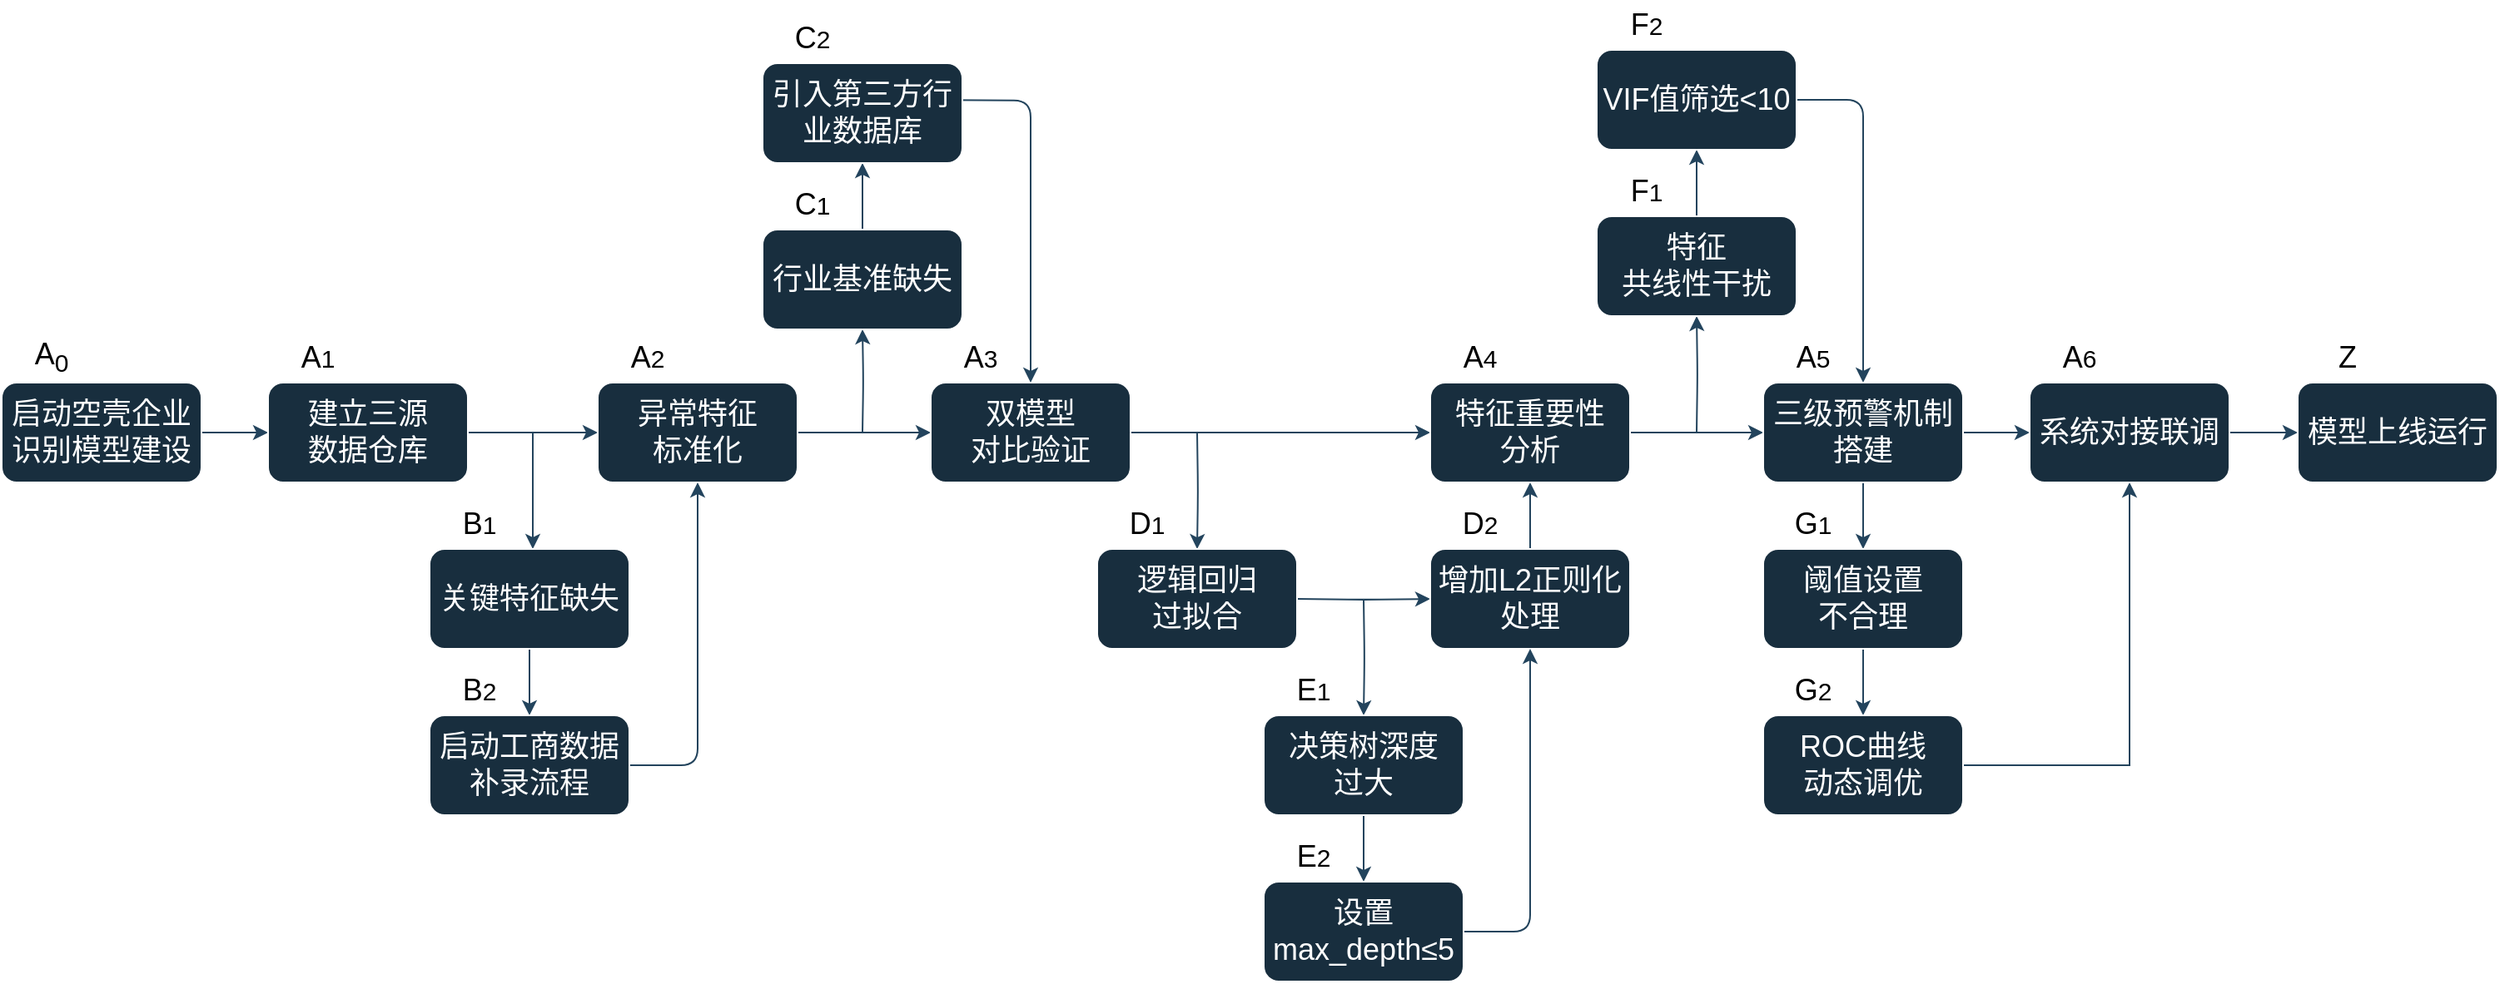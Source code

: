 <mxfile version="27.1.6">
  <diagram name="第 1 页" id="TJKE0MhXr6T1J9aUekOW">
    <mxGraphModel dx="1418" dy="1955" grid="1" gridSize="10" guides="1" tooltips="1" connect="1" arrows="1" fold="1" page="1" pageScale="1" pageWidth="827" pageHeight="1169" math="0" shadow="0">
      <root>
        <mxCell id="0" />
        <mxCell id="1" parent="0" />
        <mxCell id="BCoa8AJotRuoX6E0Mg1D-3" value="" style="edgeStyle=orthogonalEdgeStyle;rounded=1;orthogonalLoop=1;jettySize=auto;html=1;fontSize=18;labelBackgroundColor=none;strokeColor=#23445D;fontColor=default;fontStyle=0" parent="1" source="BCoa8AJotRuoX6E0Mg1D-1" target="BCoa8AJotRuoX6E0Mg1D-2" edge="1">
          <mxGeometry relative="1" as="geometry" />
        </mxCell>
        <mxCell id="BCoa8AJotRuoX6E0Mg1D-1" value="启动空壳企业识别模型建设" style="rounded=1;whiteSpace=wrap;html=1;fontSize=18;labelBackgroundColor=none;fillColor=#182E3E;strokeColor=#FFFFFF;fontColor=#FFFFFF;fontStyle=0" parent="1" vertex="1">
          <mxGeometry x="82" y="210" width="120" height="60" as="geometry" />
        </mxCell>
        <mxCell id="BCoa8AJotRuoX6E0Mg1D-5" value="" style="edgeStyle=orthogonalEdgeStyle;rounded=1;orthogonalLoop=1;jettySize=auto;html=1;fontSize=18;labelBackgroundColor=none;strokeColor=#23445D;fontColor=default;fontStyle=0;entryX=0;entryY=0.5;entryDx=0;entryDy=0;" parent="1" source="BCoa8AJotRuoX6E0Mg1D-2" target="BCoa8AJotRuoX6E0Mg1D-4" edge="1">
          <mxGeometry relative="1" as="geometry">
            <mxPoint x="402" y="240" as="targetPoint" />
          </mxGeometry>
        </mxCell>
        <mxCell id="BCoa8AJotRuoX6E0Mg1D-7" value="" style="edgeStyle=orthogonalEdgeStyle;rounded=1;orthogonalLoop=1;jettySize=auto;html=1;fontSize=18;labelBackgroundColor=none;strokeColor=#23445D;fontColor=default;fontStyle=0" parent="1" edge="1">
          <mxGeometry relative="1" as="geometry">
            <mxPoint x="401" y="240" as="sourcePoint" />
            <mxPoint x="401" y="310" as="targetPoint" />
          </mxGeometry>
        </mxCell>
        <mxCell id="BCoa8AJotRuoX6E0Mg1D-2" value="建立三源&lt;div&gt;数据仓库&lt;/div&gt;" style="rounded=1;whiteSpace=wrap;html=1;fontSize=18;labelBackgroundColor=none;fillColor=#182E3E;strokeColor=#FFFFFF;fontColor=#FFFFFF;fontStyle=0" parent="1" vertex="1">
          <mxGeometry x="242" y="210" width="120" height="60" as="geometry" />
        </mxCell>
        <mxCell id="BCoa8AJotRuoX6E0Mg1D-14" value="" style="edgeStyle=orthogonalEdgeStyle;rounded=1;orthogonalLoop=1;jettySize=auto;html=1;fontSize=18;labelBackgroundColor=none;strokeColor=#23445D;fontColor=default;fontStyle=0" parent="1" source="BCoa8AJotRuoX6E0Mg1D-4" target="BCoa8AJotRuoX6E0Mg1D-13" edge="1">
          <mxGeometry relative="1" as="geometry" />
        </mxCell>
        <mxCell id="BCoa8AJotRuoX6E0Mg1D-22" value="" style="edgeStyle=orthogonalEdgeStyle;rounded=1;orthogonalLoop=1;jettySize=auto;html=1;fontSize=18;labelBackgroundColor=none;strokeColor=#23445D;fontColor=default;fontStyle=0" parent="1" target="BCoa8AJotRuoX6E0Mg1D-21" edge="1">
          <mxGeometry relative="1" as="geometry">
            <mxPoint x="599" y="240" as="sourcePoint" />
          </mxGeometry>
        </mxCell>
        <mxCell id="BCoa8AJotRuoX6E0Mg1D-4" value="异常特征&lt;div&gt;标准化&lt;/div&gt;" style="rounded=1;whiteSpace=wrap;html=1;fontSize=18;labelBackgroundColor=none;fillColor=#182E3E;strokeColor=#FFFFFF;fontColor=#FFFFFF;fontStyle=0" parent="1" vertex="1">
          <mxGeometry x="440" y="210" width="120" height="60" as="geometry" />
        </mxCell>
        <mxCell id="BCoa8AJotRuoX6E0Mg1D-9" value="" style="edgeStyle=orthogonalEdgeStyle;rounded=1;orthogonalLoop=1;jettySize=auto;html=1;fontSize=18;labelBackgroundColor=none;strokeColor=#23445D;fontColor=default;fontStyle=0" parent="1" source="BCoa8AJotRuoX6E0Mg1D-6" target="BCoa8AJotRuoX6E0Mg1D-8" edge="1">
          <mxGeometry relative="1" as="geometry" />
        </mxCell>
        <mxCell id="BCoa8AJotRuoX6E0Mg1D-6" value="关键特征缺失" style="whiteSpace=wrap;html=1;rounded=1;fontSize=18;labelBackgroundColor=none;fillColor=#182E3E;strokeColor=#FFFFFF;fontColor=#FFFFFF;fontStyle=0" parent="1" vertex="1">
          <mxGeometry x="339" y="310" width="120" height="60" as="geometry" />
        </mxCell>
        <mxCell id="BCoa8AJotRuoX6E0Mg1D-12" style="edgeStyle=orthogonalEdgeStyle;rounded=1;orthogonalLoop=1;jettySize=auto;html=1;exitX=1;exitY=0.5;exitDx=0;exitDy=0;entryX=0.5;entryY=1;entryDx=0;entryDy=0;fontSize=18;labelBackgroundColor=none;strokeColor=#23445D;fontColor=default;fontStyle=0" parent="1" source="BCoa8AJotRuoX6E0Mg1D-8" target="BCoa8AJotRuoX6E0Mg1D-4" edge="1">
          <mxGeometry relative="1" as="geometry" />
        </mxCell>
        <mxCell id="BCoa8AJotRuoX6E0Mg1D-8" value="启动工商数据补录流程" style="whiteSpace=wrap;html=1;rounded=1;fontSize=18;labelBackgroundColor=none;fillColor=#182E3E;strokeColor=#FFFFFF;fontColor=#FFFFFF;fontStyle=0" parent="1" vertex="1">
          <mxGeometry x="339" y="410" width="120" height="60" as="geometry" />
        </mxCell>
        <mxCell id="BCoa8AJotRuoX6E0Mg1D-16" value="" style="edgeStyle=orthogonalEdgeStyle;rounded=1;orthogonalLoop=1;jettySize=auto;html=1;fontSize=18;labelBackgroundColor=none;strokeColor=#23445D;fontColor=default;fontStyle=0" parent="1" target="BCoa8AJotRuoX6E0Mg1D-15" edge="1">
          <mxGeometry relative="1" as="geometry">
            <mxPoint x="800" y="240" as="sourcePoint" />
          </mxGeometry>
        </mxCell>
        <mxCell id="BCoa8AJotRuoX6E0Mg1D-32" value="" style="edgeStyle=orthogonalEdgeStyle;rounded=1;orthogonalLoop=1;jettySize=auto;html=1;fontSize=18;labelBackgroundColor=none;strokeColor=#23445D;fontColor=default;fontStyle=0;exitX=1;exitY=0.5;exitDx=0;exitDy=0;" parent="1" source="BCoa8AJotRuoX6E0Mg1D-13" target="BCoa8AJotRuoX6E0Mg1D-31" edge="1">
          <mxGeometry relative="1" as="geometry">
            <mxPoint x="900" y="240" as="sourcePoint" />
          </mxGeometry>
        </mxCell>
        <mxCell id="BCoa8AJotRuoX6E0Mg1D-13" value="双模型&lt;div&gt;对比验证&lt;/div&gt;" style="whiteSpace=wrap;html=1;rounded=1;fontSize=18;labelBackgroundColor=none;fillColor=#182E3E;strokeColor=#FFFFFF;fontColor=#FFFFFF;fontStyle=0" parent="1" vertex="1">
          <mxGeometry x="640" y="210" width="120" height="60" as="geometry" />
        </mxCell>
        <mxCell id="BCoa8AJotRuoX6E0Mg1D-18" value="" style="edgeStyle=orthogonalEdgeStyle;rounded=1;orthogonalLoop=1;jettySize=auto;html=1;fontSize=18;labelBackgroundColor=none;strokeColor=#23445D;fontColor=default;fontStyle=0" parent="1" target="BCoa8AJotRuoX6E0Mg1D-17" edge="1">
          <mxGeometry relative="1" as="geometry">
            <mxPoint x="900" y="340" as="sourcePoint" />
          </mxGeometry>
        </mxCell>
        <mxCell id="BCoa8AJotRuoX6E0Mg1D-27" value="" style="edgeStyle=orthogonalEdgeStyle;rounded=1;orthogonalLoop=1;jettySize=auto;html=1;fontSize=18;labelBackgroundColor=none;strokeColor=#23445D;fontColor=default;fontStyle=0" parent="1" target="BCoa8AJotRuoX6E0Mg1D-26" edge="1">
          <mxGeometry relative="1" as="geometry">
            <mxPoint x="860" y="340" as="sourcePoint" />
          </mxGeometry>
        </mxCell>
        <mxCell id="BCoa8AJotRuoX6E0Mg1D-15" value="逻辑回归&lt;div&gt;过拟合&lt;/div&gt;" style="whiteSpace=wrap;html=1;rounded=1;fontSize=18;labelBackgroundColor=none;fillColor=#182E3E;strokeColor=#FFFFFF;fontColor=#FFFFFF;fontStyle=0" parent="1" vertex="1">
          <mxGeometry x="740" y="310" width="120" height="60" as="geometry" />
        </mxCell>
        <mxCell id="BCoa8AJotRuoX6E0Mg1D-29" value="" style="edgeStyle=orthogonalEdgeStyle;rounded=1;orthogonalLoop=1;jettySize=auto;html=1;fontSize=18;labelBackgroundColor=none;strokeColor=#23445D;fontColor=default;fontStyle=0;exitX=0.5;exitY=1;exitDx=0;exitDy=0;" parent="1" source="BCoa8AJotRuoX6E0Mg1D-17" target="BCoa8AJotRuoX6E0Mg1D-28" edge="1">
          <mxGeometry relative="1" as="geometry">
            <mxPoint x="920" y="440" as="sourcePoint" />
          </mxGeometry>
        </mxCell>
        <mxCell id="BCoa8AJotRuoX6E0Mg1D-17" value="决策树深度&lt;div&gt;过大&lt;/div&gt;" style="whiteSpace=wrap;html=1;rounded=1;fontSize=18;labelBackgroundColor=none;fillColor=#182E3E;strokeColor=#FFFFFF;fontColor=#FFFFFF;fontStyle=0" parent="1" vertex="1">
          <mxGeometry x="840" y="410" width="120" height="60" as="geometry" />
        </mxCell>
        <mxCell id="BCoa8AJotRuoX6E0Mg1D-24" value="" style="edgeStyle=orthogonalEdgeStyle;rounded=1;orthogonalLoop=1;jettySize=auto;html=1;fontSize=18;labelBackgroundColor=none;strokeColor=#23445D;fontColor=default;fontStyle=0" parent="1" source="BCoa8AJotRuoX6E0Mg1D-21" target="BCoa8AJotRuoX6E0Mg1D-23" edge="1">
          <mxGeometry relative="1" as="geometry" />
        </mxCell>
        <mxCell id="BCoa8AJotRuoX6E0Mg1D-21" value="行业基准缺失" style="rounded=1;whiteSpace=wrap;html=1;fontSize=18;labelBackgroundColor=none;fillColor=#182E3E;strokeColor=#FFFFFF;fontColor=#FFFFFF;fontStyle=0" parent="1" vertex="1">
          <mxGeometry x="539" y="118" width="120" height="60" as="geometry" />
        </mxCell>
        <mxCell id="BCoa8AJotRuoX6E0Mg1D-25" style="edgeStyle=orthogonalEdgeStyle;rounded=1;orthogonalLoop=1;jettySize=auto;html=1;exitX=1;exitY=0.5;exitDx=0;exitDy=0;entryX=0.5;entryY=0;entryDx=0;entryDy=0;fontSize=18;labelBackgroundColor=none;strokeColor=#23445D;fontColor=default;fontStyle=0" parent="1" target="BCoa8AJotRuoX6E0Mg1D-13" edge="1">
          <mxGeometry relative="1" as="geometry">
            <mxPoint x="629" y="40" as="sourcePoint" />
          </mxGeometry>
        </mxCell>
        <mxCell id="BCoa8AJotRuoX6E0Mg1D-23" value="引入第三方行业数据库" style="rounded=1;whiteSpace=wrap;html=1;fontSize=18;labelBackgroundColor=none;fillColor=#182E3E;strokeColor=#FFFFFF;fontColor=#FFFFFF;fontStyle=0" parent="1" vertex="1">
          <mxGeometry x="539" y="18" width="120" height="60" as="geometry" />
        </mxCell>
        <mxCell id="BCoa8AJotRuoX6E0Mg1D-33" style="edgeStyle=orthogonalEdgeStyle;rounded=1;orthogonalLoop=1;jettySize=auto;html=1;exitX=0.5;exitY=0;exitDx=0;exitDy=0;entryX=0.5;entryY=1;entryDx=0;entryDy=0;fontSize=18;labelBackgroundColor=none;strokeColor=#23445D;fontColor=default;fontStyle=0" parent="1" source="BCoa8AJotRuoX6E0Mg1D-26" target="BCoa8AJotRuoX6E0Mg1D-31" edge="1">
          <mxGeometry relative="1" as="geometry" />
        </mxCell>
        <mxCell id="BCoa8AJotRuoX6E0Mg1D-26" value="增加L2正则化处理" style="whiteSpace=wrap;html=1;rounded=1;fontSize=18;labelBackgroundColor=none;fillColor=#182E3E;strokeColor=#FFFFFF;fontColor=#FFFFFF;fontStyle=0" parent="1" vertex="1">
          <mxGeometry x="940" y="310" width="120" height="60" as="geometry" />
        </mxCell>
        <mxCell id="BCoa8AJotRuoX6E0Mg1D-30" style="edgeStyle=orthogonalEdgeStyle;rounded=1;orthogonalLoop=1;jettySize=auto;html=1;exitX=1;exitY=0.5;exitDx=0;exitDy=0;entryX=0.5;entryY=1;entryDx=0;entryDy=0;fontSize=18;labelBackgroundColor=none;strokeColor=#23445D;fontColor=default;fontStyle=0" parent="1" source="BCoa8AJotRuoX6E0Mg1D-28" target="BCoa8AJotRuoX6E0Mg1D-26" edge="1">
          <mxGeometry relative="1" as="geometry" />
        </mxCell>
        <mxCell id="BCoa8AJotRuoX6E0Mg1D-28" value="设置max_depth≤5" style="whiteSpace=wrap;html=1;rounded=1;fontSize=18;labelBackgroundColor=none;fillColor=#182E3E;strokeColor=#FFFFFF;fontColor=#FFFFFF;fontStyle=0" parent="1" vertex="1">
          <mxGeometry x="840" y="510" width="120" height="60" as="geometry" />
        </mxCell>
        <mxCell id="BCoa8AJotRuoX6E0Mg1D-35" value="" style="edgeStyle=orthogonalEdgeStyle;rounded=1;orthogonalLoop=1;jettySize=auto;html=1;fontSize=18;labelBackgroundColor=none;strokeColor=#23445D;fontColor=default;fontStyle=0" parent="1" target="BCoa8AJotRuoX6E0Mg1D-34" edge="1">
          <mxGeometry relative="1" as="geometry">
            <mxPoint x="1100" y="240" as="sourcePoint" />
          </mxGeometry>
        </mxCell>
        <mxCell id="QjI8LqXYQEjhRRhL-J8j-1" style="edgeStyle=orthogonalEdgeStyle;rounded=0;orthogonalLoop=1;jettySize=auto;html=1;exitX=1;exitY=0.5;exitDx=0;exitDy=0;labelBackgroundColor=none;strokeColor=#23445D;fontColor=default;fontStyle=0" parent="1" source="BCoa8AJotRuoX6E0Mg1D-31" target="BCoa8AJotRuoX6E0Mg1D-39" edge="1">
          <mxGeometry relative="1" as="geometry" />
        </mxCell>
        <mxCell id="BCoa8AJotRuoX6E0Mg1D-31" value="特征重要性&lt;div&gt;分析&lt;/div&gt;" style="whiteSpace=wrap;html=1;rounded=1;fontSize=18;labelBackgroundColor=none;fillColor=#182E3E;strokeColor=#FFFFFF;fontColor=#FFFFFF;fontStyle=0" parent="1" vertex="1">
          <mxGeometry x="940" y="210" width="120" height="60" as="geometry" />
        </mxCell>
        <mxCell id="BCoa8AJotRuoX6E0Mg1D-37" value="" style="edgeStyle=orthogonalEdgeStyle;rounded=1;orthogonalLoop=1;jettySize=auto;html=1;fontSize=18;labelBackgroundColor=none;strokeColor=#23445D;fontColor=default;fontStyle=0" parent="1" source="BCoa8AJotRuoX6E0Mg1D-34" target="BCoa8AJotRuoX6E0Mg1D-36" edge="1">
          <mxGeometry relative="1" as="geometry" />
        </mxCell>
        <mxCell id="BCoa8AJotRuoX6E0Mg1D-34" value="特征&lt;div&gt;共线性干扰&lt;/div&gt;" style="whiteSpace=wrap;html=1;rounded=1;fontSize=18;labelBackgroundColor=none;fillColor=#182E3E;strokeColor=#FFFFFF;fontColor=#FFFFFF;fontStyle=0" parent="1" vertex="1">
          <mxGeometry x="1040" y="110" width="120" height="60" as="geometry" />
        </mxCell>
        <mxCell id="BCoa8AJotRuoX6E0Mg1D-41" style="edgeStyle=orthogonalEdgeStyle;rounded=1;orthogonalLoop=1;jettySize=auto;html=1;exitX=1;exitY=0.5;exitDx=0;exitDy=0;entryX=0.5;entryY=0;entryDx=0;entryDy=0;fontSize=18;labelBackgroundColor=none;strokeColor=#23445D;fontColor=default;fontStyle=0" parent="1" source="BCoa8AJotRuoX6E0Mg1D-36" target="BCoa8AJotRuoX6E0Mg1D-39" edge="1">
          <mxGeometry relative="1" as="geometry" />
        </mxCell>
        <mxCell id="BCoa8AJotRuoX6E0Mg1D-36" value="VIF值筛选&amp;lt;10" style="whiteSpace=wrap;html=1;rounded=1;fontSize=18;labelBackgroundColor=none;fillColor=#182E3E;strokeColor=#FFFFFF;fontColor=#FFFFFF;fontStyle=0" parent="1" vertex="1">
          <mxGeometry x="1040" y="10" width="120" height="60" as="geometry" />
        </mxCell>
        <mxCell id="BCoa8AJotRuoX6E0Mg1D-43" value="" style="edgeStyle=orthogonalEdgeStyle;rounded=1;orthogonalLoop=1;jettySize=auto;html=1;fontSize=18;labelBackgroundColor=none;strokeColor=#23445D;fontColor=default;fontStyle=0" parent="1" source="BCoa8AJotRuoX6E0Mg1D-39" target="BCoa8AJotRuoX6E0Mg1D-42" edge="1">
          <mxGeometry relative="1" as="geometry" />
        </mxCell>
        <mxCell id="BCoa8AJotRuoX6E0Mg1D-47" value="" style="edgeStyle=orthogonalEdgeStyle;rounded=1;orthogonalLoop=1;jettySize=auto;html=1;fontSize=18;labelBackgroundColor=none;strokeColor=#23445D;fontColor=default;fontStyle=0" parent="1" source="BCoa8AJotRuoX6E0Mg1D-39" target="BCoa8AJotRuoX6E0Mg1D-46" edge="1">
          <mxGeometry relative="1" as="geometry" />
        </mxCell>
        <mxCell id="BCoa8AJotRuoX6E0Mg1D-39" value="三级预警机制搭建" style="whiteSpace=wrap;html=1;rounded=1;fontSize=18;labelBackgroundColor=none;fillColor=#182E3E;strokeColor=#FFFFFF;fontColor=#FFFFFF;fontStyle=0" parent="1" vertex="1">
          <mxGeometry x="1140" y="210" width="120" height="60" as="geometry" />
        </mxCell>
        <mxCell id="BCoa8AJotRuoX6E0Mg1D-45" value="" style="edgeStyle=orthogonalEdgeStyle;rounded=1;orthogonalLoop=1;jettySize=auto;html=1;fontSize=18;labelBackgroundColor=none;strokeColor=#23445D;fontColor=default;fontStyle=0" parent="1" source="BCoa8AJotRuoX6E0Mg1D-42" target="BCoa8AJotRuoX6E0Mg1D-44" edge="1">
          <mxGeometry relative="1" as="geometry" />
        </mxCell>
        <mxCell id="BCoa8AJotRuoX6E0Mg1D-42" value="阈值设置&lt;div&gt;不合理&lt;/div&gt;" style="whiteSpace=wrap;html=1;rounded=1;fontSize=18;labelBackgroundColor=none;fillColor=#182E3E;strokeColor=#FFFFFF;fontColor=#FFFFFF;fontStyle=0" parent="1" vertex="1">
          <mxGeometry x="1140" y="310" width="120" height="60" as="geometry" />
        </mxCell>
        <mxCell id="QjI8LqXYQEjhRRhL-J8j-2" style="edgeStyle=orthogonalEdgeStyle;rounded=0;orthogonalLoop=1;jettySize=auto;html=1;exitX=1;exitY=0.5;exitDx=0;exitDy=0;entryX=0.5;entryY=1;entryDx=0;entryDy=0;labelBackgroundColor=none;strokeColor=#23445D;fontColor=default;fontStyle=0" parent="1" source="BCoa8AJotRuoX6E0Mg1D-44" target="BCoa8AJotRuoX6E0Mg1D-46" edge="1">
          <mxGeometry relative="1" as="geometry" />
        </mxCell>
        <mxCell id="BCoa8AJotRuoX6E0Mg1D-44" value="ROC曲线&lt;div&gt;动态调优&lt;/div&gt;" style="whiteSpace=wrap;html=1;rounded=1;fontSize=18;labelBackgroundColor=none;fillColor=#182E3E;strokeColor=#FFFFFF;fontColor=#FFFFFF;fontStyle=0" parent="1" vertex="1">
          <mxGeometry x="1140" y="410" width="120" height="60" as="geometry" />
        </mxCell>
        <mxCell id="BCoa8AJotRuoX6E0Mg1D-50" value="" style="edgeStyle=orthogonalEdgeStyle;rounded=1;orthogonalLoop=1;jettySize=auto;html=1;fontSize=18;labelBackgroundColor=none;strokeColor=#23445D;fontColor=default;fontStyle=0" parent="1" source="BCoa8AJotRuoX6E0Mg1D-46" target="BCoa8AJotRuoX6E0Mg1D-49" edge="1">
          <mxGeometry relative="1" as="geometry" />
        </mxCell>
        <mxCell id="BCoa8AJotRuoX6E0Mg1D-46" value="系统对接联调" style="whiteSpace=wrap;html=1;rounded=1;fontSize=18;labelBackgroundColor=none;fillColor=#182E3E;strokeColor=#FFFFFF;fontColor=#FFFFFF;fontStyle=0" parent="1" vertex="1">
          <mxGeometry x="1300" y="210" width="120" height="60" as="geometry" />
        </mxCell>
        <mxCell id="BCoa8AJotRuoX6E0Mg1D-49" value="模型上线运行" style="whiteSpace=wrap;html=1;rounded=1;fontSize=18;labelBackgroundColor=none;fillColor=#182E3E;strokeColor=#FFFFFF;fontColor=#FFFFFF;fontStyle=0" parent="1" vertex="1">
          <mxGeometry x="1461" y="210" width="120" height="60" as="geometry" />
        </mxCell>
        <mxCell id="BCoa8AJotRuoX6E0Mg1D-53" value="A&lt;sub&gt;0&lt;/sub&gt;" style="text;html=1;align=center;verticalAlign=middle;whiteSpace=wrap;rounded=0;fontColor=#000000;fontSize=18;labelBackgroundColor=none;fontStyle=0" parent="1" vertex="1">
          <mxGeometry x="82" y="180" width="60" height="30" as="geometry" />
        </mxCell>
        <mxCell id="BCoa8AJotRuoX6E0Mg1D-54" value="A&lt;span style=&quot;font-size: 15px;&quot;&gt;1&lt;/span&gt;" style="text;html=1;align=center;verticalAlign=middle;whiteSpace=wrap;rounded=0;fontColor=#000000;fontSize=18;labelBackgroundColor=none;fontStyle=0" parent="1" vertex="1">
          <mxGeometry x="242" y="180" width="60" height="30" as="geometry" />
        </mxCell>
        <mxCell id="BCoa8AJotRuoX6E0Mg1D-55" value="A&lt;span style=&quot;font-size: 15px;&quot;&gt;2&lt;/span&gt;" style="text;html=1;align=center;verticalAlign=middle;whiteSpace=wrap;rounded=0;fontColor=#000000;fontSize=18;labelBackgroundColor=none;fontStyle=0" parent="1" vertex="1">
          <mxGeometry x="440" y="180" width="60" height="30" as="geometry" />
        </mxCell>
        <mxCell id="BCoa8AJotRuoX6E0Mg1D-56" value="A&lt;span style=&quot;font-size: 15px;&quot;&gt;3&lt;/span&gt;" style="text;html=1;align=center;verticalAlign=middle;whiteSpace=wrap;rounded=0;fontColor=#000000;fontSize=18;labelBackgroundColor=none;fontStyle=0" parent="1" vertex="1">
          <mxGeometry x="640" y="180" width="60" height="30" as="geometry" />
        </mxCell>
        <mxCell id="BCoa8AJotRuoX6E0Mg1D-57" value="A&lt;span style=&quot;font-size: 15px;&quot;&gt;4&lt;/span&gt;" style="text;html=1;align=center;verticalAlign=middle;whiteSpace=wrap;rounded=0;fontColor=#000000;fontSize=18;labelBackgroundColor=none;fontStyle=0" parent="1" vertex="1">
          <mxGeometry x="940" y="180" width="60" height="30" as="geometry" />
        </mxCell>
        <mxCell id="BCoa8AJotRuoX6E0Mg1D-58" value="A&lt;span style=&quot;font-size: 15px;&quot;&gt;5&lt;/span&gt;" style="text;html=1;align=center;verticalAlign=middle;whiteSpace=wrap;rounded=0;fontColor=#000000;fontSize=18;labelBackgroundColor=none;fontStyle=0" parent="1" vertex="1">
          <mxGeometry x="1140" y="180" width="60" height="30" as="geometry" />
        </mxCell>
        <mxCell id="BCoa8AJotRuoX6E0Mg1D-59" value="A&lt;span style=&quot;font-size: 15px;&quot;&gt;6&lt;/span&gt;" style="text;html=1;align=center;verticalAlign=middle;whiteSpace=wrap;rounded=0;fontColor=#000000;fontSize=18;labelBackgroundColor=none;fontStyle=0" parent="1" vertex="1">
          <mxGeometry x="1300" y="180" width="60" height="30" as="geometry" />
        </mxCell>
        <mxCell id="BCoa8AJotRuoX6E0Mg1D-60" value="Z" style="text;html=1;align=center;verticalAlign=middle;whiteSpace=wrap;rounded=0;fontColor=#000000;fontSize=18;labelBackgroundColor=none;fontStyle=0" parent="1" vertex="1">
          <mxGeometry x="1461" y="180" width="60" height="30" as="geometry" />
        </mxCell>
        <mxCell id="BCoa8AJotRuoX6E0Mg1D-61" value="B&lt;span style=&quot;font-size: 15px;&quot;&gt;1&lt;/span&gt;" style="text;html=1;align=center;verticalAlign=middle;whiteSpace=wrap;rounded=0;fontColor=#000000;fontSize=18;labelBackgroundColor=none;fontStyle=0" parent="1" vertex="1">
          <mxGeometry x="339" y="280" width="60" height="30" as="geometry" />
        </mxCell>
        <mxCell id="BCoa8AJotRuoX6E0Mg1D-62" value="B&lt;span style=&quot;font-size: 15px;&quot;&gt;2&lt;/span&gt;" style="text;html=1;align=center;verticalAlign=middle;whiteSpace=wrap;rounded=0;fontColor=#000000;fontSize=18;labelBackgroundColor=none;fontStyle=0" parent="1" vertex="1">
          <mxGeometry x="339" y="380" width="60" height="30" as="geometry" />
        </mxCell>
        <mxCell id="BCoa8AJotRuoX6E0Mg1D-64" value="C&lt;span style=&quot;font-size: 15px;&quot;&gt;1&lt;/span&gt;" style="text;html=1;align=center;verticalAlign=middle;whiteSpace=wrap;rounded=0;fontColor=#000000;fontSize=18;labelBackgroundColor=none;fontStyle=0" parent="1" vertex="1">
          <mxGeometry x="539" y="88" width="60" height="30" as="geometry" />
        </mxCell>
        <mxCell id="BCoa8AJotRuoX6E0Mg1D-66" value="C&lt;span style=&quot;font-size: 15px;&quot;&gt;2&lt;/span&gt;" style="text;html=1;align=center;verticalAlign=middle;whiteSpace=wrap;rounded=0;fontColor=#000000;fontSize=18;labelBackgroundColor=none;fontStyle=0" parent="1" vertex="1">
          <mxGeometry x="539" y="-12" width="60" height="30" as="geometry" />
        </mxCell>
        <mxCell id="BCoa8AJotRuoX6E0Mg1D-67" value="D&lt;span style=&quot;font-size: 15px;&quot;&gt;1&lt;/span&gt;" style="text;html=1;align=center;verticalAlign=middle;whiteSpace=wrap;rounded=0;fontColor=#000000;fontSize=18;labelBackgroundColor=none;fontStyle=0" parent="1" vertex="1">
          <mxGeometry x="740" y="280" width="60" height="30" as="geometry" />
        </mxCell>
        <mxCell id="BCoa8AJotRuoX6E0Mg1D-68" value="E&lt;span style=&quot;font-size: 15px;&quot;&gt;1&lt;/span&gt;" style="text;html=1;align=center;verticalAlign=middle;whiteSpace=wrap;rounded=0;fontColor=#000000;fontSize=18;labelBackgroundColor=none;fontStyle=0" parent="1" vertex="1">
          <mxGeometry x="840" y="380" width="60" height="30" as="geometry" />
        </mxCell>
        <mxCell id="BCoa8AJotRuoX6E0Mg1D-69" value="E&lt;span style=&quot;font-size: 15px;&quot;&gt;2&lt;/span&gt;" style="text;html=1;align=center;verticalAlign=middle;whiteSpace=wrap;rounded=0;fontColor=#000000;fontSize=18;labelBackgroundColor=none;fontStyle=0" parent="1" vertex="1">
          <mxGeometry x="840" y="480" width="60" height="30" as="geometry" />
        </mxCell>
        <mxCell id="BCoa8AJotRuoX6E0Mg1D-70" value="D&lt;span style=&quot;font-size: 15px;&quot;&gt;2&lt;/span&gt;" style="text;html=1;align=center;verticalAlign=middle;whiteSpace=wrap;rounded=0;fontColor=#000000;fontSize=18;labelBackgroundColor=none;fontStyle=0" parent="1" vertex="1">
          <mxGeometry x="940" y="280" width="60" height="30" as="geometry" />
        </mxCell>
        <mxCell id="BCoa8AJotRuoX6E0Mg1D-71" value="F&lt;span style=&quot;font-size: 15px;&quot;&gt;1&lt;/span&gt;" style="text;html=1;align=center;verticalAlign=middle;whiteSpace=wrap;rounded=0;fontColor=#000000;fontSize=18;labelBackgroundColor=none;fontStyle=0" parent="1" vertex="1">
          <mxGeometry x="1040" y="80" width="60" height="30" as="geometry" />
        </mxCell>
        <mxCell id="BCoa8AJotRuoX6E0Mg1D-72" value="F&lt;span style=&quot;font-size: 15px;&quot;&gt;2&lt;/span&gt;" style="text;html=1;align=center;verticalAlign=middle;whiteSpace=wrap;rounded=0;fontColor=#000000;fontSize=18;labelBackgroundColor=none;fontStyle=0" parent="1" vertex="1">
          <mxGeometry x="1040" y="-20" width="60" height="30" as="geometry" />
        </mxCell>
        <mxCell id="BCoa8AJotRuoX6E0Mg1D-74" value="G&lt;span style=&quot;font-size: 15px;&quot;&gt;1&lt;/span&gt;" style="text;html=1;align=center;verticalAlign=middle;whiteSpace=wrap;rounded=0;fontColor=#000000;fontSize=18;labelBackgroundColor=none;fontStyle=0" parent="1" vertex="1">
          <mxGeometry x="1140" y="280" width="60" height="30" as="geometry" />
        </mxCell>
        <mxCell id="BCoa8AJotRuoX6E0Mg1D-76" value="G&lt;span style=&quot;font-size: 15px;&quot;&gt;2&lt;/span&gt;" style="text;html=1;align=center;verticalAlign=middle;whiteSpace=wrap;rounded=0;fontColor=#000000;fontSize=18;labelBackgroundColor=none;fontStyle=0" parent="1" vertex="1">
          <mxGeometry x="1140" y="380" width="60" height="30" as="geometry" />
        </mxCell>
      </root>
    </mxGraphModel>
  </diagram>
</mxfile>
